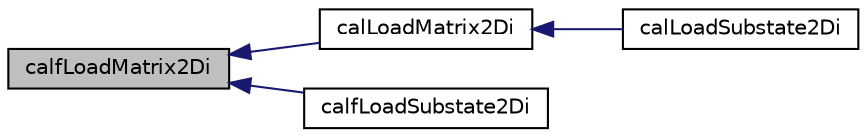 digraph "calfLoadMatrix2Di"
{
  edge [fontname="Helvetica",fontsize="10",labelfontname="Helvetica",labelfontsize="10"];
  node [fontname="Helvetica",fontsize="10",shape=record];
  rankdir="LR";
  Node1 [label="calfLoadMatrix2Di",height=0.2,width=0.4,color="black", fillcolor="grey75", style="filled" fontcolor="black"];
  Node1 -> Node2 [dir="back",color="midnightblue",fontsize="10",style="solid",fontname="Helvetica"];
  Node2 [label="calLoadMatrix2Di",height=0.2,width=0.4,color="black", fillcolor="white", style="filled",URL="$cal2_d_buffer_i_o_8h.html#afef1d8b29defdacf9db3e8c0107738b3",tooltip="Loads an int matrix from file. "];
  Node2 -> Node3 [dir="back",color="midnightblue",fontsize="10",style="solid",fontname="Helvetica"];
  Node3 [label="calLoadSubstate2Di",height=0.2,width=0.4,color="black", fillcolor="white", style="filled",URL="$cal2_d_i_o_8h.html#ab598fa57b3cfe48671938bf013ebb133",tooltip="Loads an int substate from file. "];
  Node1 -> Node4 [dir="back",color="midnightblue",fontsize="10",style="solid",fontname="Helvetica"];
  Node4 [label="calfLoadSubstate2Di",height=0.2,width=0.4,color="black", fillcolor="white", style="filled",URL="$cal2_d_i_o_8h.html#a58bc66446d2b09876212d8c6ca82a48d",tooltip="Loads an int substate from file. "];
}
